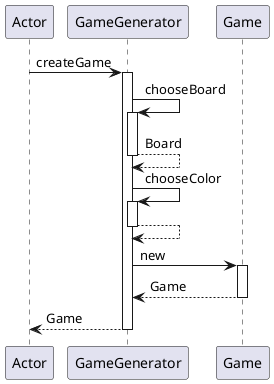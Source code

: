@startuml
participant Actor
Actor -> GameGenerator : createGame

activate GameGenerator

GameGenerator -> GameGenerator : chooseBoard
activate GameGenerator
GameGenerator --> GameGenerator : Board
deactivate GameGenerator

GameGenerator -> GameGenerator : chooseColor
activate GameGenerator
GameGenerator --> GameGenerator
deactivate GameGenerator

GameGenerator -> Game : new
activate Game
Game --> GameGenerator : Game
deactivate Game

return Game
@enduml